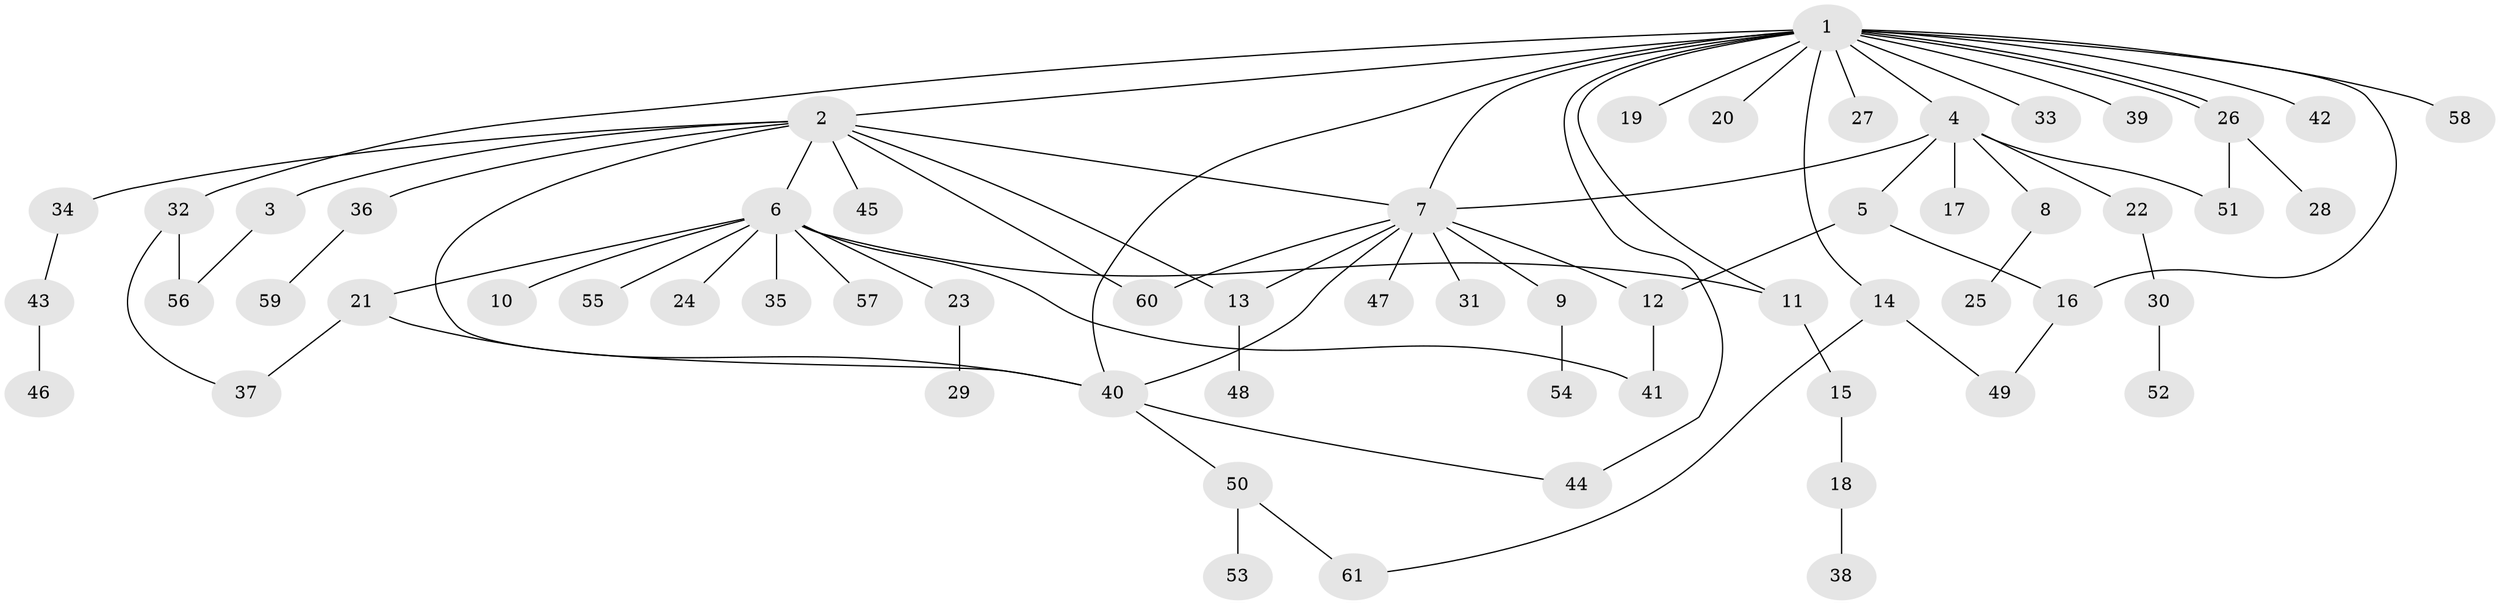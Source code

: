 // coarse degree distribution, {17: 0.022727272727272728, 9: 0.022727272727272728, 2: 0.20454545454545456, 13: 0.022727272727272728, 3: 0.13636363636363635, 10: 0.022727272727272728, 1: 0.5454545454545454, 7: 0.022727272727272728}
// Generated by graph-tools (version 1.1) at 2025/23/03/03/25 07:23:54]
// undirected, 61 vertices, 78 edges
graph export_dot {
graph [start="1"]
  node [color=gray90,style=filled];
  1;
  2;
  3;
  4;
  5;
  6;
  7;
  8;
  9;
  10;
  11;
  12;
  13;
  14;
  15;
  16;
  17;
  18;
  19;
  20;
  21;
  22;
  23;
  24;
  25;
  26;
  27;
  28;
  29;
  30;
  31;
  32;
  33;
  34;
  35;
  36;
  37;
  38;
  39;
  40;
  41;
  42;
  43;
  44;
  45;
  46;
  47;
  48;
  49;
  50;
  51;
  52;
  53;
  54;
  55;
  56;
  57;
  58;
  59;
  60;
  61;
  1 -- 2;
  1 -- 4;
  1 -- 7;
  1 -- 11;
  1 -- 14;
  1 -- 16;
  1 -- 19;
  1 -- 20;
  1 -- 26;
  1 -- 26;
  1 -- 27;
  1 -- 32;
  1 -- 33;
  1 -- 39;
  1 -- 40;
  1 -- 42;
  1 -- 44;
  1 -- 58;
  2 -- 3;
  2 -- 6;
  2 -- 7;
  2 -- 13;
  2 -- 34;
  2 -- 36;
  2 -- 40;
  2 -- 45;
  2 -- 60;
  3 -- 56;
  4 -- 5;
  4 -- 7;
  4 -- 8;
  4 -- 17;
  4 -- 22;
  4 -- 51;
  5 -- 12;
  5 -- 16;
  6 -- 10;
  6 -- 11;
  6 -- 21;
  6 -- 23;
  6 -- 24;
  6 -- 35;
  6 -- 41;
  6 -- 55;
  6 -- 57;
  7 -- 9;
  7 -- 12;
  7 -- 13;
  7 -- 31;
  7 -- 40;
  7 -- 47;
  7 -- 60;
  8 -- 25;
  9 -- 54;
  11 -- 15;
  12 -- 41;
  13 -- 48;
  14 -- 49;
  14 -- 61;
  15 -- 18;
  16 -- 49;
  18 -- 38;
  21 -- 37;
  21 -- 40;
  22 -- 30;
  23 -- 29;
  26 -- 28;
  26 -- 51;
  30 -- 52;
  32 -- 37;
  32 -- 56;
  34 -- 43;
  36 -- 59;
  40 -- 44;
  40 -- 50;
  43 -- 46;
  50 -- 53;
  50 -- 61;
}
